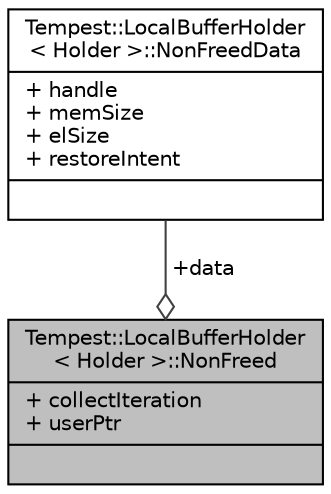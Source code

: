 digraph "Tempest::LocalBufferHolder&lt; Holder &gt;::NonFreed"
{
  edge [fontname="Helvetica",fontsize="10",labelfontname="Helvetica",labelfontsize="10"];
  node [fontname="Helvetica",fontsize="10",shape=record];
  Node1 [label="{Tempest::LocalBufferHolder\l\< Holder \>::NonFreed\n|+ collectIteration\l+ userPtr\l|}",height=0.2,width=0.4,color="black", fillcolor="grey75", style="filled", fontcolor="black"];
  Node2 -> Node1 [color="grey25",fontsize="10",style="solid",label=" +data" ,arrowhead="odiamond",fontname="Helvetica"];
  Node2 [label="{Tempest::LocalBufferHolder\l\< Holder \>::NonFreedData\n|+ handle\l+ memSize\l+ elSize\l+ restoreIntent\l|}",height=0.2,width=0.4,color="black", fillcolor="white", style="filled",URL="$struct_tempest_1_1_local_buffer_holder_1_1_non_freed_data.html"];
}
